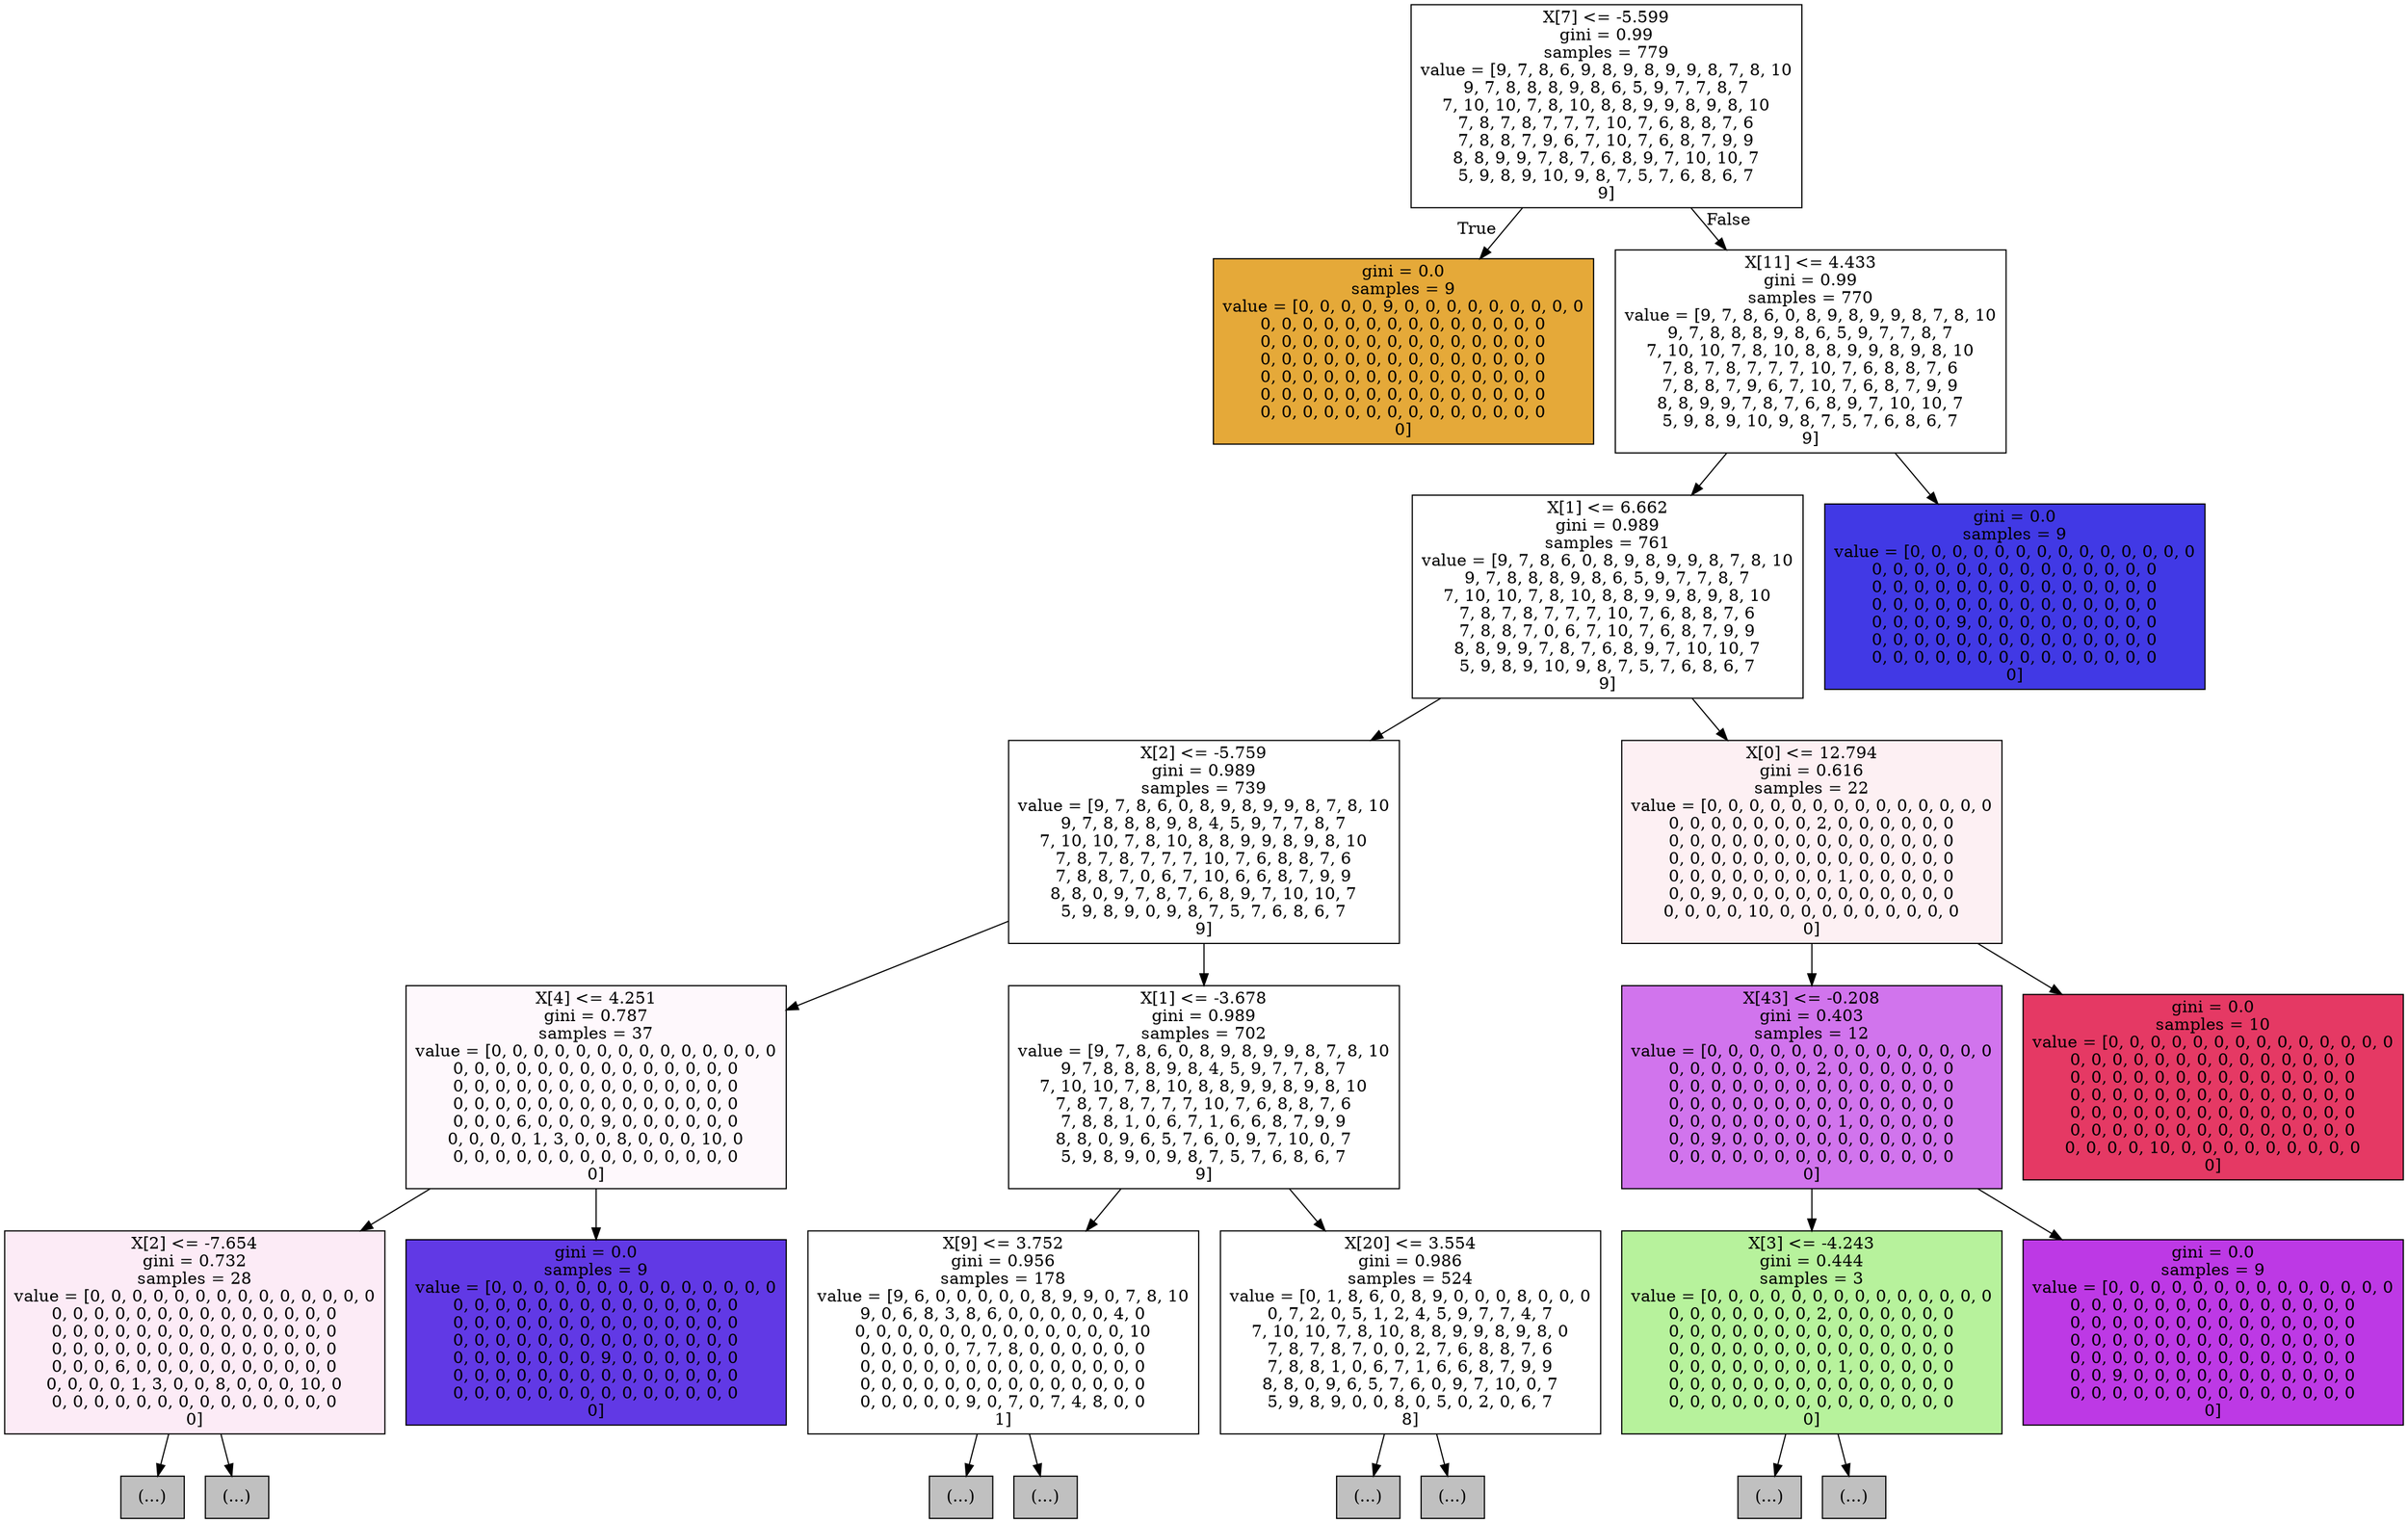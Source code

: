 digraph Tree {
node [shape=box, style="filled", color="black"] ;
0 [label="X[7] <= -5.599\ngini = 0.99\nsamples = 779\nvalue = [9, 7, 8, 6, 9, 8, 9, 8, 9, 9, 8, 7, 8, 10\n9, 7, 8, 8, 8, 9, 8, 6, 5, 9, 7, 7, 8, 7\n7, 10, 10, 7, 8, 10, 8, 8, 9, 9, 8, 9, 8, 10\n7, 8, 7, 8, 7, 7, 7, 10, 7, 6, 8, 8, 7, 6\n7, 8, 8, 7, 9, 6, 7, 10, 7, 6, 8, 7, 9, 9\n8, 8, 9, 9, 7, 8, 7, 6, 8, 9, 7, 10, 10, 7\n5, 9, 8, 9, 10, 9, 8, 7, 5, 7, 6, 8, 6, 7\n9]", fillcolor="#ffffff"] ;
1 [label="gini = 0.0\nsamples = 9\nvalue = [0, 0, 0, 0, 9, 0, 0, 0, 0, 0, 0, 0, 0, 0\n0, 0, 0, 0, 0, 0, 0, 0, 0, 0, 0, 0, 0, 0\n0, 0, 0, 0, 0, 0, 0, 0, 0, 0, 0, 0, 0, 0\n0, 0, 0, 0, 0, 0, 0, 0, 0, 0, 0, 0, 0, 0\n0, 0, 0, 0, 0, 0, 0, 0, 0, 0, 0, 0, 0, 0\n0, 0, 0, 0, 0, 0, 0, 0, 0, 0, 0, 0, 0, 0\n0, 0, 0, 0, 0, 0, 0, 0, 0, 0, 0, 0, 0, 0\n0]", fillcolor="#e5a939"] ;
0 -> 1 [labeldistance=2.5, labelangle=45, headlabel="True"] ;
2 [label="X[11] <= 4.433\ngini = 0.99\nsamples = 770\nvalue = [9, 7, 8, 6, 0, 8, 9, 8, 9, 9, 8, 7, 8, 10\n9, 7, 8, 8, 8, 9, 8, 6, 5, 9, 7, 7, 8, 7\n7, 10, 10, 7, 8, 10, 8, 8, 9, 9, 8, 9, 8, 10\n7, 8, 7, 8, 7, 7, 7, 10, 7, 6, 8, 8, 7, 6\n7, 8, 8, 7, 9, 6, 7, 10, 7, 6, 8, 7, 9, 9\n8, 8, 9, 9, 7, 8, 7, 6, 8, 9, 7, 10, 10, 7\n5, 9, 8, 9, 10, 9, 8, 7, 5, 7, 6, 8, 6, 7\n9]", fillcolor="#ffffff"] ;
0 -> 2 [labeldistance=2.5, labelangle=-45, headlabel="False"] ;
3 [label="X[1] <= 6.662\ngini = 0.989\nsamples = 761\nvalue = [9, 7, 8, 6, 0, 8, 9, 8, 9, 9, 8, 7, 8, 10\n9, 7, 8, 8, 8, 9, 8, 6, 5, 9, 7, 7, 8, 7\n7, 10, 10, 7, 8, 10, 8, 8, 9, 9, 8, 9, 8, 10\n7, 8, 7, 8, 7, 7, 7, 10, 7, 6, 8, 8, 7, 6\n7, 8, 8, 7, 0, 6, 7, 10, 7, 6, 8, 7, 9, 9\n8, 8, 9, 9, 7, 8, 7, 6, 8, 9, 7, 10, 10, 7\n5, 9, 8, 9, 10, 9, 8, 7, 5, 7, 6, 8, 6, 7\n9]", fillcolor="#ffffff"] ;
2 -> 3 ;
4 [label="X[2] <= -5.759\ngini = 0.989\nsamples = 739\nvalue = [9, 7, 8, 6, 0, 8, 9, 8, 9, 9, 8, 7, 8, 10\n9, 7, 8, 8, 8, 9, 8, 4, 5, 9, 7, 7, 8, 7\n7, 10, 10, 7, 8, 10, 8, 8, 9, 9, 8, 9, 8, 10\n7, 8, 7, 8, 7, 7, 7, 10, 7, 6, 8, 8, 7, 6\n7, 8, 8, 7, 0, 6, 7, 10, 6, 6, 8, 7, 9, 9\n8, 8, 0, 9, 7, 8, 7, 6, 8, 9, 7, 10, 10, 7\n5, 9, 8, 9, 0, 9, 8, 7, 5, 7, 6, 8, 6, 7\n9]", fillcolor="#ffffff"] ;
3 -> 4 ;
5 [label="X[4] <= 4.251\ngini = 0.787\nsamples = 37\nvalue = [0, 0, 0, 0, 0, 0, 0, 0, 0, 0, 0, 0, 0, 0\n0, 0, 0, 0, 0, 0, 0, 0, 0, 0, 0, 0, 0, 0\n0, 0, 0, 0, 0, 0, 0, 0, 0, 0, 0, 0, 0, 0\n0, 0, 0, 0, 0, 0, 0, 0, 0, 0, 0, 0, 0, 0\n0, 0, 0, 6, 0, 0, 0, 9, 0, 0, 0, 0, 0, 0\n0, 0, 0, 0, 1, 3, 0, 0, 8, 0, 0, 0, 10, 0\n0, 0, 0, 0, 0, 0, 0, 0, 0, 0, 0, 0, 0, 0\n0]", fillcolor="#fef8fc"] ;
4 -> 5 ;
6 [label="X[2] <= -7.654\ngini = 0.732\nsamples = 28\nvalue = [0, 0, 0, 0, 0, 0, 0, 0, 0, 0, 0, 0, 0, 0\n0, 0, 0, 0, 0, 0, 0, 0, 0, 0, 0, 0, 0, 0\n0, 0, 0, 0, 0, 0, 0, 0, 0, 0, 0, 0, 0, 0\n0, 0, 0, 0, 0, 0, 0, 0, 0, 0, 0, 0, 0, 0\n0, 0, 0, 6, 0, 0, 0, 0, 0, 0, 0, 0, 0, 0\n0, 0, 0, 0, 1, 3, 0, 0, 8, 0, 0, 0, 10, 0\n0, 0, 0, 0, 0, 0, 0, 0, 0, 0, 0, 0, 0, 0\n0]", fillcolor="#fcebf6"] ;
5 -> 6 ;
7 [label="(...)", fillcolor="#C0C0C0"] ;
6 -> 7 ;
8 [label="(...)", fillcolor="#C0C0C0"] ;
6 -> 8 ;
15 [label="gini = 0.0\nsamples = 9\nvalue = [0, 0, 0, 0, 0, 0, 0, 0, 0, 0, 0, 0, 0, 0\n0, 0, 0, 0, 0, 0, 0, 0, 0, 0, 0, 0, 0, 0\n0, 0, 0, 0, 0, 0, 0, 0, 0, 0, 0, 0, 0, 0\n0, 0, 0, 0, 0, 0, 0, 0, 0, 0, 0, 0, 0, 0\n0, 0, 0, 0, 0, 0, 0, 9, 0, 0, 0, 0, 0, 0\n0, 0, 0, 0, 0, 0, 0, 0, 0, 0, 0, 0, 0, 0\n0, 0, 0, 0, 0, 0, 0, 0, 0, 0, 0, 0, 0, 0\n0]", fillcolor="#6139e5"] ;
5 -> 15 ;
16 [label="X[1] <= -3.678\ngini = 0.989\nsamples = 702\nvalue = [9, 7, 8, 6, 0, 8, 9, 8, 9, 9, 8, 7, 8, 10\n9, 7, 8, 8, 8, 9, 8, 4, 5, 9, 7, 7, 8, 7\n7, 10, 10, 7, 8, 10, 8, 8, 9, 9, 8, 9, 8, 10\n7, 8, 7, 8, 7, 7, 7, 10, 7, 6, 8, 8, 7, 6\n7, 8, 8, 1, 0, 6, 7, 1, 6, 6, 8, 7, 9, 9\n8, 8, 0, 9, 6, 5, 7, 6, 0, 9, 7, 10, 0, 7\n5, 9, 8, 9, 0, 9, 8, 7, 5, 7, 6, 8, 6, 7\n9]", fillcolor="#ffffff"] ;
4 -> 16 ;
17 [label="X[9] <= 3.752\ngini = 0.956\nsamples = 178\nvalue = [9, 6, 0, 0, 0, 0, 0, 8, 9, 9, 0, 7, 8, 10\n9, 0, 6, 8, 3, 8, 6, 0, 0, 0, 0, 0, 4, 0\n0, 0, 0, 0, 0, 0, 0, 0, 0, 0, 0, 0, 0, 10\n0, 0, 0, 0, 0, 7, 7, 8, 0, 0, 0, 0, 0, 0\n0, 0, 0, 0, 0, 0, 0, 0, 0, 0, 0, 0, 0, 0\n0, 0, 0, 0, 0, 0, 0, 0, 0, 0, 0, 0, 0, 0\n0, 0, 0, 0, 0, 9, 0, 7, 0, 7, 4, 8, 0, 0\n1]", fillcolor="#ffffff"] ;
16 -> 17 ;
18 [label="(...)", fillcolor="#C0C0C0"] ;
17 -> 18 ;
91 [label="(...)", fillcolor="#C0C0C0"] ;
17 -> 91 ;
92 [label="X[20] <= 3.554\ngini = 0.986\nsamples = 524\nvalue = [0, 1, 8, 6, 0, 8, 9, 0, 0, 0, 8, 0, 0, 0\n0, 7, 2, 0, 5, 1, 2, 4, 5, 9, 7, 7, 4, 7\n7, 10, 10, 7, 8, 10, 8, 8, 9, 9, 8, 9, 8, 0\n7, 8, 7, 8, 7, 0, 0, 2, 7, 6, 8, 8, 7, 6\n7, 8, 8, 1, 0, 6, 7, 1, 6, 6, 8, 7, 9, 9\n8, 8, 0, 9, 6, 5, 7, 6, 0, 9, 7, 10, 0, 7\n5, 9, 8, 9, 0, 0, 8, 0, 5, 0, 2, 0, 6, 7\n8]", fillcolor="#ffffff"] ;
16 -> 92 ;
93 [label="(...)", fillcolor="#C0C0C0"] ;
92 -> 93 ;
346 [label="(...)", fillcolor="#C0C0C0"] ;
92 -> 346 ;
347 [label="X[0] <= 12.794\ngini = 0.616\nsamples = 22\nvalue = [0, 0, 0, 0, 0, 0, 0, 0, 0, 0, 0, 0, 0, 0\n0, 0, 0, 0, 0, 0, 0, 2, 0, 0, 0, 0, 0, 0\n0, 0, 0, 0, 0, 0, 0, 0, 0, 0, 0, 0, 0, 0\n0, 0, 0, 0, 0, 0, 0, 0, 0, 0, 0, 0, 0, 0\n0, 0, 0, 0, 0, 0, 0, 0, 1, 0, 0, 0, 0, 0\n0, 0, 9, 0, 0, 0, 0, 0, 0, 0, 0, 0, 0, 0\n0, 0, 0, 0, 10, 0, 0, 0, 0, 0, 0, 0, 0, 0\n0]", fillcolor="#fdf0f3"] ;
3 -> 347 ;
348 [label="X[43] <= -0.208\ngini = 0.403\nsamples = 12\nvalue = [0, 0, 0, 0, 0, 0, 0, 0, 0, 0, 0, 0, 0, 0\n0, 0, 0, 0, 0, 0, 0, 2, 0, 0, 0, 0, 0, 0\n0, 0, 0, 0, 0, 0, 0, 0, 0, 0, 0, 0, 0, 0\n0, 0, 0, 0, 0, 0, 0, 0, 0, 0, 0, 0, 0, 0\n0, 0, 0, 0, 0, 0, 0, 0, 1, 0, 0, 0, 0, 0\n0, 0, 9, 0, 0, 0, 0, 0, 0, 0, 0, 0, 0, 0\n0, 0, 0, 0, 0, 0, 0, 0, 0, 0, 0, 0, 0, 0\n0]", fillcolor="#d174ed"] ;
347 -> 348 ;
349 [label="X[3] <= -4.243\ngini = 0.444\nsamples = 3\nvalue = [0, 0, 0, 0, 0, 0, 0, 0, 0, 0, 0, 0, 0, 0\n0, 0, 0, 0, 0, 0, 0, 2, 0, 0, 0, 0, 0, 0\n0, 0, 0, 0, 0, 0, 0, 0, 0, 0, 0, 0, 0, 0\n0, 0, 0, 0, 0, 0, 0, 0, 0, 0, 0, 0, 0, 0\n0, 0, 0, 0, 0, 0, 0, 0, 1, 0, 0, 0, 0, 0\n0, 0, 0, 0, 0, 0, 0, 0, 0, 0, 0, 0, 0, 0\n0, 0, 0, 0, 0, 0, 0, 0, 0, 0, 0, 0, 0, 0\n0]", fillcolor="#b7f29c"] ;
348 -> 349 ;
350 [label="(...)", fillcolor="#C0C0C0"] ;
349 -> 350 ;
351 [label="(...)", fillcolor="#C0C0C0"] ;
349 -> 351 ;
352 [label="gini = 0.0\nsamples = 9\nvalue = [0, 0, 0, 0, 0, 0, 0, 0, 0, 0, 0, 0, 0, 0\n0, 0, 0, 0, 0, 0, 0, 0, 0, 0, 0, 0, 0, 0\n0, 0, 0, 0, 0, 0, 0, 0, 0, 0, 0, 0, 0, 0\n0, 0, 0, 0, 0, 0, 0, 0, 0, 0, 0, 0, 0, 0\n0, 0, 0, 0, 0, 0, 0, 0, 0, 0, 0, 0, 0, 0\n0, 0, 9, 0, 0, 0, 0, 0, 0, 0, 0, 0, 0, 0\n0, 0, 0, 0, 0, 0, 0, 0, 0, 0, 0, 0, 0, 0\n0]", fillcolor="#bd39e5"] ;
348 -> 352 ;
353 [label="gini = 0.0\nsamples = 10\nvalue = [0, 0, 0, 0, 0, 0, 0, 0, 0, 0, 0, 0, 0, 0\n0, 0, 0, 0, 0, 0, 0, 0, 0, 0, 0, 0, 0, 0\n0, 0, 0, 0, 0, 0, 0, 0, 0, 0, 0, 0, 0, 0\n0, 0, 0, 0, 0, 0, 0, 0, 0, 0, 0, 0, 0, 0\n0, 0, 0, 0, 0, 0, 0, 0, 0, 0, 0, 0, 0, 0\n0, 0, 0, 0, 0, 0, 0, 0, 0, 0, 0, 0, 0, 0\n0, 0, 0, 0, 10, 0, 0, 0, 0, 0, 0, 0, 0, 0\n0]", fillcolor="#e53964"] ;
347 -> 353 ;
354 [label="gini = 0.0\nsamples = 9\nvalue = [0, 0, 0, 0, 0, 0, 0, 0, 0, 0, 0, 0, 0, 0\n0, 0, 0, 0, 0, 0, 0, 0, 0, 0, 0, 0, 0, 0\n0, 0, 0, 0, 0, 0, 0, 0, 0, 0, 0, 0, 0, 0\n0, 0, 0, 0, 0, 0, 0, 0, 0, 0, 0, 0, 0, 0\n0, 0, 0, 0, 9, 0, 0, 0, 0, 0, 0, 0, 0, 0\n0, 0, 0, 0, 0, 0, 0, 0, 0, 0, 0, 0, 0, 0\n0, 0, 0, 0, 0, 0, 0, 0, 0, 0, 0, 0, 0, 0\n0]", fillcolor="#4139e5"] ;
2 -> 354 ;
}